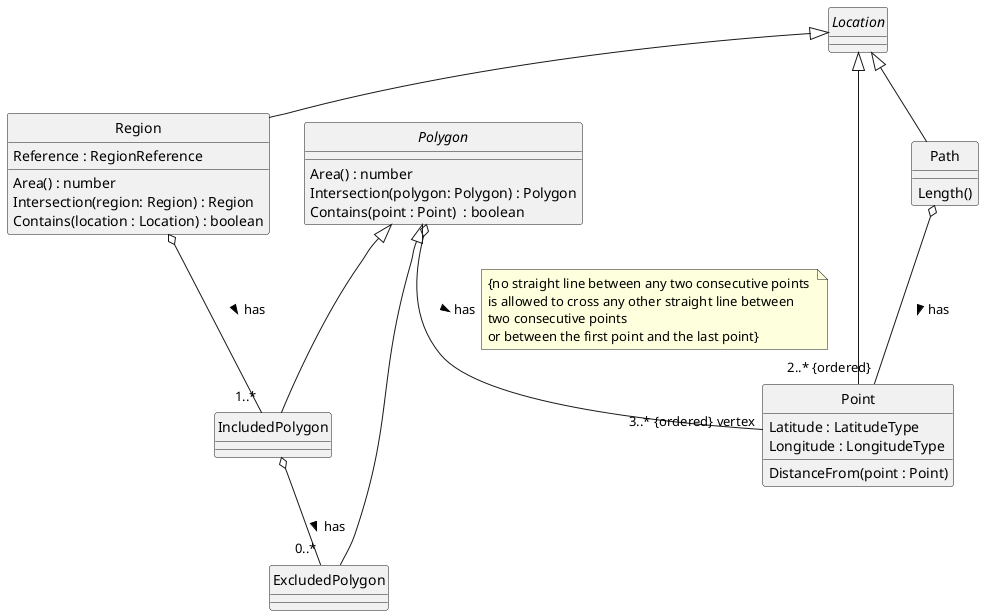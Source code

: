 @startuml
hide circle
abstract Location

class Region {
Reference : RegionReference
Area() : number
Intersection(region: Region) : Region
Contains(location : Location) : boolean
}

class Point {
  Latitude : LatitudeType
  Longitude : LongitudeType
  DistanceFrom(point : Point)
}

class Path { 
Length() 
} 

abstract Polygon { 
Area() : number
Intersection(polygon: Polygon) : Polygon
Contains(point : Point)  : boolean
} 

class IncludedPolygon

class ExcludedPolygon

Location <|-- Point

Location <|-- Path

Location <|-- Region

Path o-- "2..* {ordered}" Point : > has

Polygon <|-- IncludedPolygon

Polygon <|-- ExcludedPolygon

Region o-- "1..*" IncludedPolygon : > has

IncludedPolygon o-- "0..*" ExcludedPolygon : > has

Polygon o-- "3..* {ordered} vertex" Point : > has
note right on link
{no straight line between any two consecutive points 
is allowed to cross any other straight line between 
two consecutive points 
or between the first point and the last point}
end note

@enduml